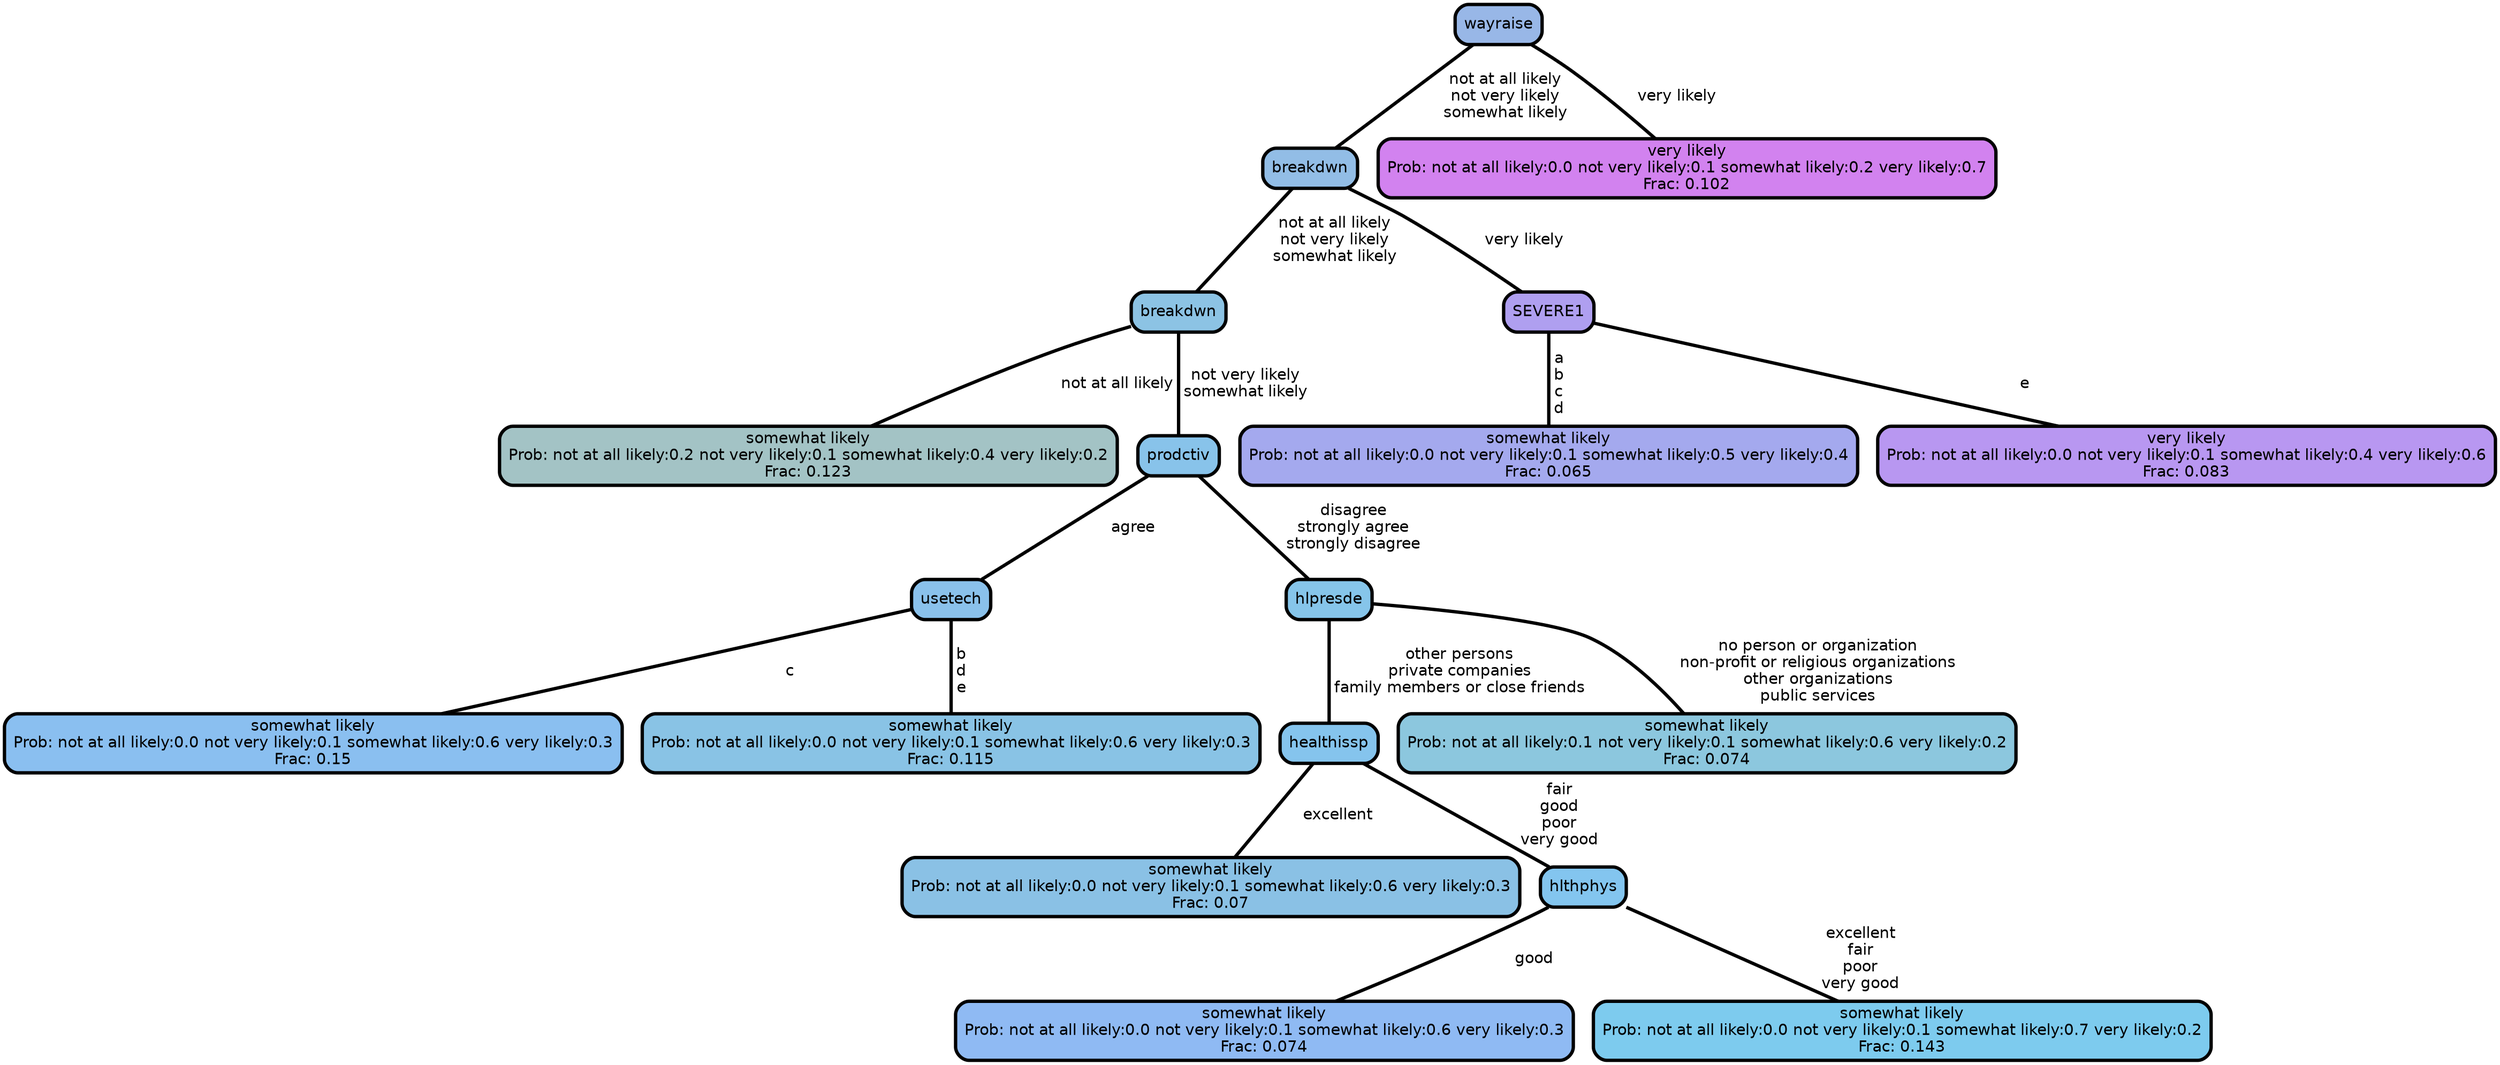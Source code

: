 graph Tree {
node [shape=box, style="filled, rounded",color="black",penwidth="3",fontcolor="black",                 fontname=helvetica] ;
graph [ranksep="0 equally", splines=straight,                 bgcolor=transparent, dpi=200] ;
edge [fontname=helvetica, color=black] ;
0 [label="somewhat likely
Prob: not at all likely:0.2 not very likely:0.1 somewhat likely:0.4 very likely:0.2
Frac: 0.123", fillcolor="#a3c3c5"] ;
1 [label="breakdwn", fillcolor="#8cc3e4"] ;
2 [label="somewhat likely
Prob: not at all likely:0.0 not very likely:0.1 somewhat likely:0.6 very likely:0.3
Frac: 0.15", fillcolor="#8abff0"] ;
3 [label="usetech", fillcolor="#8ac1eb"] ;
4 [label="somewhat likely
Prob: not at all likely:0.0 not very likely:0.1 somewhat likely:0.6 very likely:0.3
Frac: 0.115", fillcolor="#89c3e5"] ;
5 [label="prodctiv", fillcolor="#88c3ea"] ;
6 [label="somewhat likely
Prob: not at all likely:0.0 not very likely:0.1 somewhat likely:0.6 very likely:0.3
Frac: 0.07", fillcolor="#8ac1e5"] ;
7 [label="healthissp", fillcolor="#85c4ed"] ;
8 [label="somewhat likely
Prob: not at all likely:0.0 not very likely:0.1 somewhat likely:0.6 very likely:0.3
Frac: 0.074", fillcolor="#8fbaf3"] ;
9 [label="hlthphys", fillcolor="#83c5ef"] ;
10 [label="somewhat likely
Prob: not at all likely:0.0 not very likely:0.1 somewhat likely:0.7 very likely:0.2
Frac: 0.143", fillcolor="#7dcbee"] ;
11 [label="hlpresde", fillcolor="#86c5ea"] ;
12 [label="somewhat likely
Prob: not at all likely:0.1 not very likely:0.1 somewhat likely:0.6 very likely:0.2
Frac: 0.074", fillcolor="#8cc7de"] ;
13 [label="breakdwn", fillcolor="#92bde6"] ;
14 [label="somewhat likely
Prob: not at all likely:0.0 not very likely:0.1 somewhat likely:0.5 very likely:0.4
Frac: 0.065", fillcolor="#a4a9ee"] ;
15 [label="SEVERE1", fillcolor="#af9ff0"] ;
16 [label="very likely
Prob: not at all likely:0.0 not very likely:0.1 somewhat likely:0.4 very likely:0.6
Frac: 0.083", fillcolor="#b897f1"] ;
17 [label="wayraise", fillcolor="#98b7e7"] ;
18 [label="very likely
Prob: not at all likely:0.0 not very likely:0.1 somewhat likely:0.2 very likely:0.7
Frac: 0.102", fillcolor="#d282ef"] ;
1 -- 0 [label=" not at all likely",penwidth=3] ;
1 -- 5 [label=" not very likely\n somewhat likely",penwidth=3] ;
3 -- 2 [label=" c",penwidth=3] ;
3 -- 4 [label=" b\n d\n e",penwidth=3] ;
5 -- 3 [label=" agree",penwidth=3] ;
5 -- 11 [label=" disagree\n strongly agree\n strongly disagree",penwidth=3] ;
7 -- 6 [label=" excellent",penwidth=3] ;
7 -- 9 [label=" fair\n good\n poor\n very good",penwidth=3] ;
9 -- 8 [label=" good",penwidth=3] ;
9 -- 10 [label=" excellent\n fair\n poor\n very good",penwidth=3] ;
11 -- 7 [label=" other persons\n private companies\n family members or close friends",penwidth=3] ;
11 -- 12 [label=" no person or organization\n non-profit or religious organizations\n other organizations\n public services",penwidth=3] ;
13 -- 1 [label=" not at all likely\n not very likely\n somewhat likely",penwidth=3] ;
13 -- 15 [label=" very likely",penwidth=3] ;
15 -- 14 [label=" a\n b\n c\n d",penwidth=3] ;
15 -- 16 [label=" e",penwidth=3] ;
17 -- 13 [label=" not at all likely\n not very likely\n somewhat likely",penwidth=3] ;
17 -- 18 [label=" very likely",penwidth=3] ;
{rank = same;}}